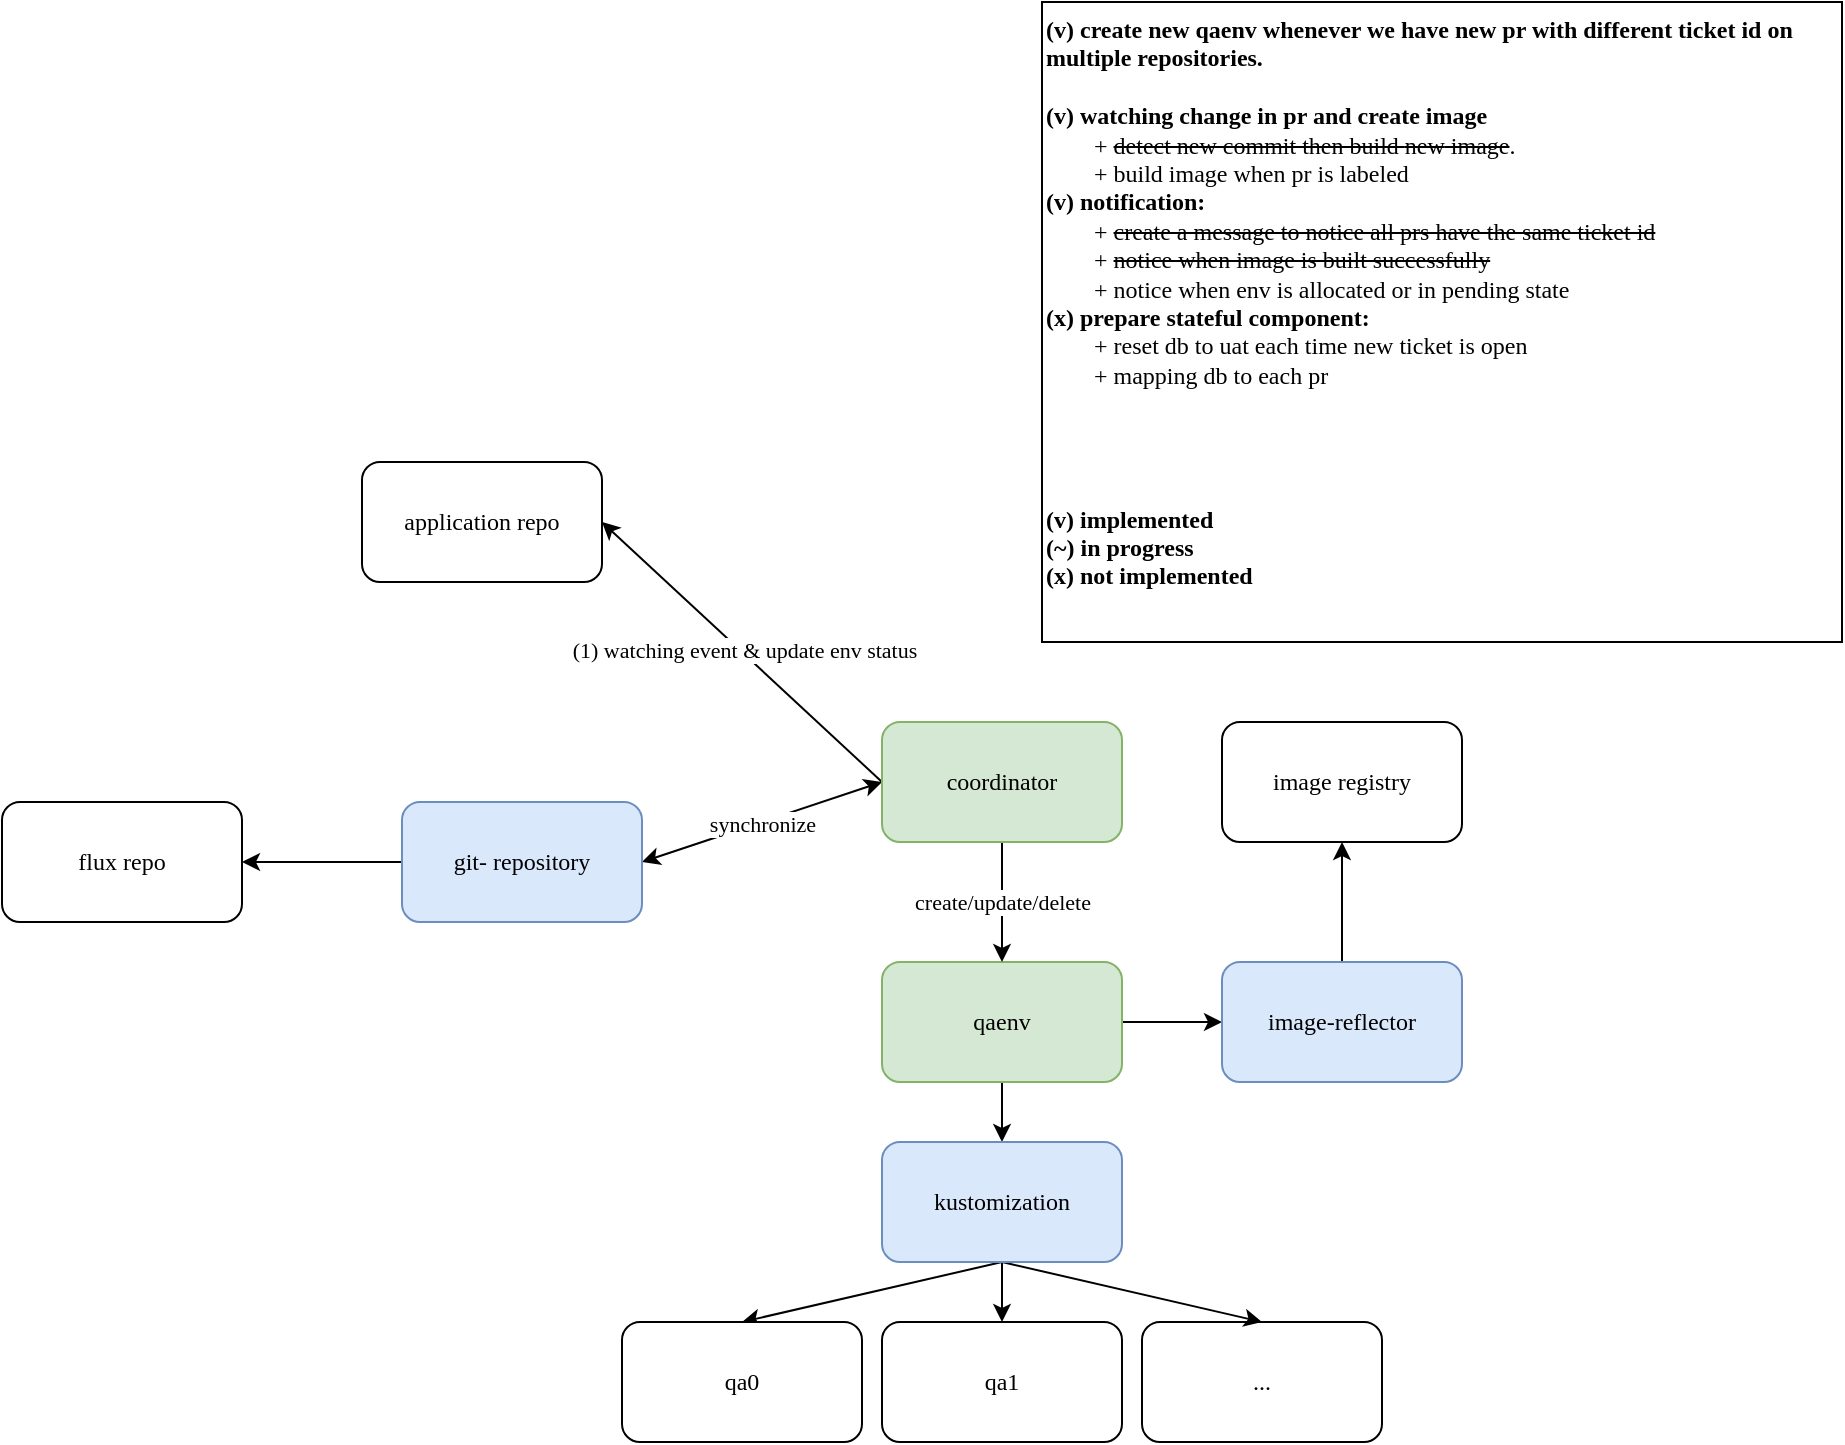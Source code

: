 <mxfile version="21.6.1" type="device">
  <diagram name="Page-1" id="bRJaaYgt9LoUnJo3XgJA">
    <mxGraphModel dx="994" dy="657" grid="1" gridSize="10" guides="1" tooltips="1" connect="1" arrows="1" fold="1" page="1" pageScale="1" pageWidth="850" pageHeight="1100" math="0" shadow="0">
      <root>
        <mxCell id="0" />
        <mxCell id="1" parent="0" />
        <mxCell id="1FVxKT_KeWVKLxRqhHUP-10" style="rounded=0;orthogonalLoop=1;jettySize=auto;html=1;entryX=0.5;entryY=0;entryDx=0;entryDy=0;exitX=0.5;exitY=1;exitDx=0;exitDy=0;fontFamily=Comic Sans MS;" parent="1" source="1FVxKT_KeWVKLxRqhHUP-17" target="1FVxKT_KeWVKLxRqhHUP-8" edge="1">
          <mxGeometry relative="1" as="geometry" />
        </mxCell>
        <mxCell id="1FVxKT_KeWVKLxRqhHUP-11" style="rounded=0;orthogonalLoop=1;jettySize=auto;html=1;exitX=0.5;exitY=1;exitDx=0;exitDy=0;entryX=0.5;entryY=0;entryDx=0;entryDy=0;fontFamily=Comic Sans MS;" parent="1" source="1FVxKT_KeWVKLxRqhHUP-17" target="1FVxKT_KeWVKLxRqhHUP-9" edge="1">
          <mxGeometry relative="1" as="geometry">
            <mxPoint x="640" y="715" as="targetPoint" />
          </mxGeometry>
        </mxCell>
        <mxCell id="1FVxKT_KeWVKLxRqhHUP-18" style="edgeStyle=orthogonalEdgeStyle;rounded=0;orthogonalLoop=1;jettySize=auto;html=1;entryX=0.5;entryY=0;entryDx=0;entryDy=0;fontFamily=Comic Sans MS;" parent="1" source="MyCjg8jNjYNJ0jFQ8e_i-13" target="1FVxKT_KeWVKLxRqhHUP-17" edge="1">
          <mxGeometry relative="1" as="geometry" />
        </mxCell>
        <mxCell id="lH3qMP7hi96gwV7RrOK0-1" style="edgeStyle=orthogonalEdgeStyle;rounded=0;orthogonalLoop=1;jettySize=auto;html=1;entryX=0;entryY=0.5;entryDx=0;entryDy=0;" parent="1" source="MyCjg8jNjYNJ0jFQ8e_i-13" target="1FVxKT_KeWVKLxRqhHUP-3" edge="1">
          <mxGeometry relative="1" as="geometry" />
        </mxCell>
        <mxCell id="MyCjg8jNjYNJ0jFQ8e_i-13" value="qaenv" style="rounded=1;whiteSpace=wrap;html=1;fontFamily=Comic Sans MS;fillColor=#d5e8d4;strokeColor=#82b366;" parent="1" vertex="1">
          <mxGeometry x="560" y="520" width="120" height="60" as="geometry" />
        </mxCell>
        <mxCell id="1FVxKT_KeWVKLxRqhHUP-2" value="flux repo" style="rounded=1;whiteSpace=wrap;html=1;fontFamily=Comic Sans MS;" parent="1" vertex="1">
          <mxGeometry x="120" y="440" width="120" height="60" as="geometry" />
        </mxCell>
        <mxCell id="Y9SOZPqc_NS9b9A4EtHp-6" style="edgeStyle=orthogonalEdgeStyle;rounded=0;orthogonalLoop=1;jettySize=auto;html=1;entryX=0.5;entryY=1;entryDx=0;entryDy=0;" parent="1" source="1FVxKT_KeWVKLxRqhHUP-3" target="Y9SOZPqc_NS9b9A4EtHp-3" edge="1">
          <mxGeometry relative="1" as="geometry" />
        </mxCell>
        <mxCell id="1FVxKT_KeWVKLxRqhHUP-3" value="image-reflector" style="rounded=1;whiteSpace=wrap;html=1;fontFamily=Comic Sans MS;fillColor=#dae8fc;strokeColor=#6c8ebf;" parent="1" vertex="1">
          <mxGeometry x="730" y="520" width="120" height="60" as="geometry" />
        </mxCell>
        <mxCell id="1FVxKT_KeWVKLxRqhHUP-7" value="create/update/delete" style="rounded=0;orthogonalLoop=1;jettySize=auto;html=1;fontFamily=Comic Sans MS;exitX=0.5;exitY=1;exitDx=0;exitDy=0;entryX=0.5;entryY=0;entryDx=0;entryDy=0;" parent="1" source="1FVxKT_KeWVKLxRqhHUP-4" target="MyCjg8jNjYNJ0jFQ8e_i-13" edge="1">
          <mxGeometry relative="1" as="geometry">
            <mxPoint x="687" y="520" as="targetPoint" />
          </mxGeometry>
        </mxCell>
        <mxCell id="1FVxKT_KeWVKLxRqhHUP-13" style="rounded=0;orthogonalLoop=1;jettySize=auto;html=1;entryX=1;entryY=0.5;entryDx=0;entryDy=0;exitX=0;exitY=0.5;exitDx=0;exitDy=0;fontFamily=Comic Sans MS;" parent="1" source="1FVxKT_KeWVKLxRqhHUP-4" target="Y9SOZPqc_NS9b9A4EtHp-1" edge="1">
          <mxGeometry relative="1" as="geometry" />
        </mxCell>
        <mxCell id="1FVxKT_KeWVKLxRqhHUP-14" value="(1) watching event &amp;amp; update env status" style="edgeLabel;html=1;align=center;verticalAlign=middle;resizable=0;points=[];fontFamily=Comic Sans MS;" parent="1FVxKT_KeWVKLxRqhHUP-13" vertex="1" connectable="0">
          <mxGeometry x="0.007" y="-1" relative="1" as="geometry">
            <mxPoint as="offset" />
          </mxGeometry>
        </mxCell>
        <mxCell id="1FVxKT_KeWVKLxRqhHUP-15" style="rounded=0;orthogonalLoop=1;jettySize=auto;html=1;entryX=1;entryY=0.5;entryDx=0;entryDy=0;exitX=0;exitY=0.5;exitDx=0;exitDy=0;startArrow=classic;startFill=1;fontFamily=Comic Sans MS;" parent="1" source="1FVxKT_KeWVKLxRqhHUP-4" target="1FVxKT_KeWVKLxRqhHUP-60" edge="1">
          <mxGeometry relative="1" as="geometry" />
        </mxCell>
        <mxCell id="1FVxKT_KeWVKLxRqhHUP-16" value="synchronize" style="edgeLabel;html=1;align=center;verticalAlign=middle;resizable=0;points=[];fontFamily=Comic Sans MS;" parent="1FVxKT_KeWVKLxRqhHUP-15" vertex="1" connectable="0">
          <mxGeometry x="0.002" y="1" relative="1" as="geometry">
            <mxPoint as="offset" />
          </mxGeometry>
        </mxCell>
        <mxCell id="1FVxKT_KeWVKLxRqhHUP-4" value="coordinator" style="rounded=1;whiteSpace=wrap;html=1;fontFamily=Comic Sans MS;fillColor=#d5e8d4;strokeColor=#82b366;" parent="1" vertex="1">
          <mxGeometry x="560" y="400" width="120" height="60" as="geometry" />
        </mxCell>
        <mxCell id="1FVxKT_KeWVKLxRqhHUP-8" value="qa0" style="rounded=1;whiteSpace=wrap;html=1;fontFamily=Comic Sans MS;" parent="1" vertex="1">
          <mxGeometry x="430" y="700" width="120" height="60" as="geometry" />
        </mxCell>
        <mxCell id="1FVxKT_KeWVKLxRqhHUP-9" value="qa1" style="rounded=1;whiteSpace=wrap;html=1;fontFamily=Comic Sans MS;" parent="1" vertex="1">
          <mxGeometry x="560" y="700" width="120" height="60" as="geometry" />
        </mxCell>
        <mxCell id="1FVxKT_KeWVKLxRqhHUP-12" value="..." style="rounded=1;whiteSpace=wrap;html=1;fontFamily=Comic Sans MS;" parent="1" vertex="1">
          <mxGeometry x="690" y="700" width="120" height="60" as="geometry" />
        </mxCell>
        <mxCell id="1FVxKT_KeWVKLxRqhHUP-19" style="rounded=0;orthogonalLoop=1;jettySize=auto;html=1;entryX=0.5;entryY=0;entryDx=0;entryDy=0;exitX=0.5;exitY=1;exitDx=0;exitDy=0;fontFamily=Comic Sans MS;" parent="1" source="1FVxKT_KeWVKLxRqhHUP-17" target="1FVxKT_KeWVKLxRqhHUP-12" edge="1">
          <mxGeometry relative="1" as="geometry" />
        </mxCell>
        <mxCell id="1FVxKT_KeWVKLxRqhHUP-17" value="kustomization" style="rounded=1;whiteSpace=wrap;html=1;fontFamily=Comic Sans MS;fillColor=#dae8fc;strokeColor=#6c8ebf;" parent="1" vertex="1">
          <mxGeometry x="560" y="610" width="120" height="60" as="geometry" />
        </mxCell>
        <mxCell id="1FVxKT_KeWVKLxRqhHUP-61" style="edgeStyle=orthogonalEdgeStyle;rounded=0;orthogonalLoop=1;jettySize=auto;html=1;" parent="1" source="1FVxKT_KeWVKLxRqhHUP-60" target="1FVxKT_KeWVKLxRqhHUP-2" edge="1">
          <mxGeometry relative="1" as="geometry" />
        </mxCell>
        <mxCell id="1FVxKT_KeWVKLxRqhHUP-60" value="git- repository" style="rounded=1;whiteSpace=wrap;html=1;fontFamily=Comic Sans MS;fillColor=#dae8fc;strokeColor=#6c8ebf;" parent="1" vertex="1">
          <mxGeometry x="320" y="440" width="120" height="60" as="geometry" />
        </mxCell>
        <mxCell id="Y9SOZPqc_NS9b9A4EtHp-1" value="application repo" style="rounded=1;whiteSpace=wrap;html=1;fontFamily=Comic Sans MS;" parent="1" vertex="1">
          <mxGeometry x="300" y="270" width="120" height="60" as="geometry" />
        </mxCell>
        <mxCell id="Y9SOZPqc_NS9b9A4EtHp-3" value="image registry" style="rounded=1;whiteSpace=wrap;html=1;fontFamily=Comic Sans MS;" parent="1" vertex="1">
          <mxGeometry x="730" y="400" width="120" height="60" as="geometry" />
        </mxCell>
        <mxCell id="af4A0dXmnBTcaQTSE69T-2" value="&lt;span style=&quot;border-color: var(--border-color);&quot;&gt;&lt;font style=&quot;border-color: var(--border-color);&quot; face=&quot;Comic Sans MS&quot;&gt;&lt;b&gt;(v) create new qaenv whenever we have new pr with different ticket id on multiple repositories.&lt;/b&gt;&lt;br style=&quot;border-color: var(--border-color);&quot;&gt;&lt;br style=&quot;border-color: var(--border-color);&quot;&gt;&lt;b style=&quot;font-weight: bold; border-color: var(--border-color); font-family: Helvetica;&quot;&gt;&lt;font style=&quot;border-color: var(--border-color);&quot; face=&quot;Comic Sans MS&quot;&gt;(v)&amp;nbsp;&lt;/font&gt;&lt;/b&gt;&lt;b&gt;watching change in pr and create image&lt;/b&gt;&lt;br&gt;&lt;span style=&quot;white-space: pre;&quot;&gt;&#x9;&lt;/span&gt;+&amp;nbsp;&lt;span style=&quot;border-color: var(--border-color); font-family: Helvetica;&quot;&gt;&lt;font style=&quot;border-color: var(--border-color);&quot; face=&quot;Comic Sans MS&quot;&gt;&lt;span style=&quot;border-color: var(--border-color); font-family: Helvetica;&quot;&gt;&lt;font style=&quot;border-color: var(--border-color);&quot; face=&quot;Comic Sans MS&quot;&gt;&lt;span style=&quot;border-color: var(--border-color); font-family: Helvetica;&quot;&gt;&lt;font style=&quot;border-color: var(--border-color);&quot; face=&quot;Comic Sans MS&quot;&gt;&lt;strike style=&quot;&quot;&gt;detect new commit then build &lt;/strike&gt;&lt;strike&gt;new&lt;/strike&gt;&lt;strike style=&quot;&quot;&gt; image&lt;/strike&gt;.&lt;br&gt;&lt;/font&gt;&lt;/span&gt;&lt;/font&gt;&lt;/span&gt;&lt;/font&gt;&lt;/span&gt;&lt;span style=&quot;white-space: pre;&quot;&gt;&#x9;&lt;/span&gt;+ build image when pr is labeled&lt;span style=&quot;white-space: pre;&quot;&gt;&#x9;&lt;/span&gt;&lt;br style=&quot;border-color: var(--border-color);&quot;&gt;&lt;b&gt;(v) notification:&lt;br&gt;&lt;/b&gt;&lt;span style=&quot;white-space: pre;&quot;&gt;&#x9;&lt;/span&gt;+ &lt;strike&gt;create a message to notice all prs have the same ticket id&lt;br&gt;&lt;/strike&gt;&lt;span style=&quot;white-space: pre;&quot;&gt;&#x9;&lt;/span&gt;+ &lt;strike&gt;notice when image is built successfully&lt;/strike&gt;&lt;br&gt;&lt;span style=&quot;white-space: pre;&quot;&gt;&#x9;&lt;/span&gt;+ notice when env is allocated or in pending state&lt;br style=&quot;border-color: var(--border-color);&quot;&gt;&lt;span style=&quot;border-color: var(--border-color);&quot;&gt;&lt;span style=&quot;border-color: var(--border-color); font-family: Helvetica;&quot;&gt;&lt;font style=&quot;border-color: var(--border-color);&quot; face=&quot;Comic Sans MS&quot;&gt;&lt;b&gt;(x) prepare stateful component:&lt;/b&gt;&lt;br&gt;&lt;span style=&quot;white-space: pre;&quot;&gt;&#x9;&lt;/span&gt;+&amp;nbsp;&lt;span style=&quot;border-color: var(--border-color); font-family: Helvetica;&quot;&gt;&lt;font style=&quot;border-color: var(--border-color);&quot; face=&quot;Comic Sans MS&quot;&gt;&lt;span style=&quot;font-weight: normal;&quot;&gt;reset db to uat each time new ticket is open&lt;br&gt;&lt;span style=&quot;white-space: pre;&quot;&gt;&#x9;&lt;/span&gt;+ mapping db to each p&lt;/span&gt;r&lt;br&gt;&lt;br&gt;&lt;br&gt;&lt;br&gt;&lt;br&gt;&lt;b&gt;(v) implemented&lt;/b&gt;&lt;br&gt;&lt;b&gt;(~) in progress&lt;/b&gt;&lt;br&gt;&lt;b&gt;(x) not implemented&lt;/b&gt;&lt;br&gt;&lt;/font&gt;&lt;/span&gt;&lt;span style=&quot;font-weight: bold;&quot;&gt;&lt;span style=&quot;white-space: pre;&quot;&gt;&amp;nbsp;&amp;nbsp;&amp;nbsp;&amp;nbsp;&lt;/span&gt;&lt;/span&gt;&lt;br&gt;&lt;/font&gt;&lt;/span&gt;&lt;/span&gt;&lt;/font&gt;&lt;/span&gt;" style="rounded=0;whiteSpace=wrap;html=1;align=left;verticalAlign=top;" vertex="1" parent="1">
          <mxGeometry x="640" y="40" width="400" height="320" as="geometry" />
        </mxCell>
      </root>
    </mxGraphModel>
  </diagram>
</mxfile>
